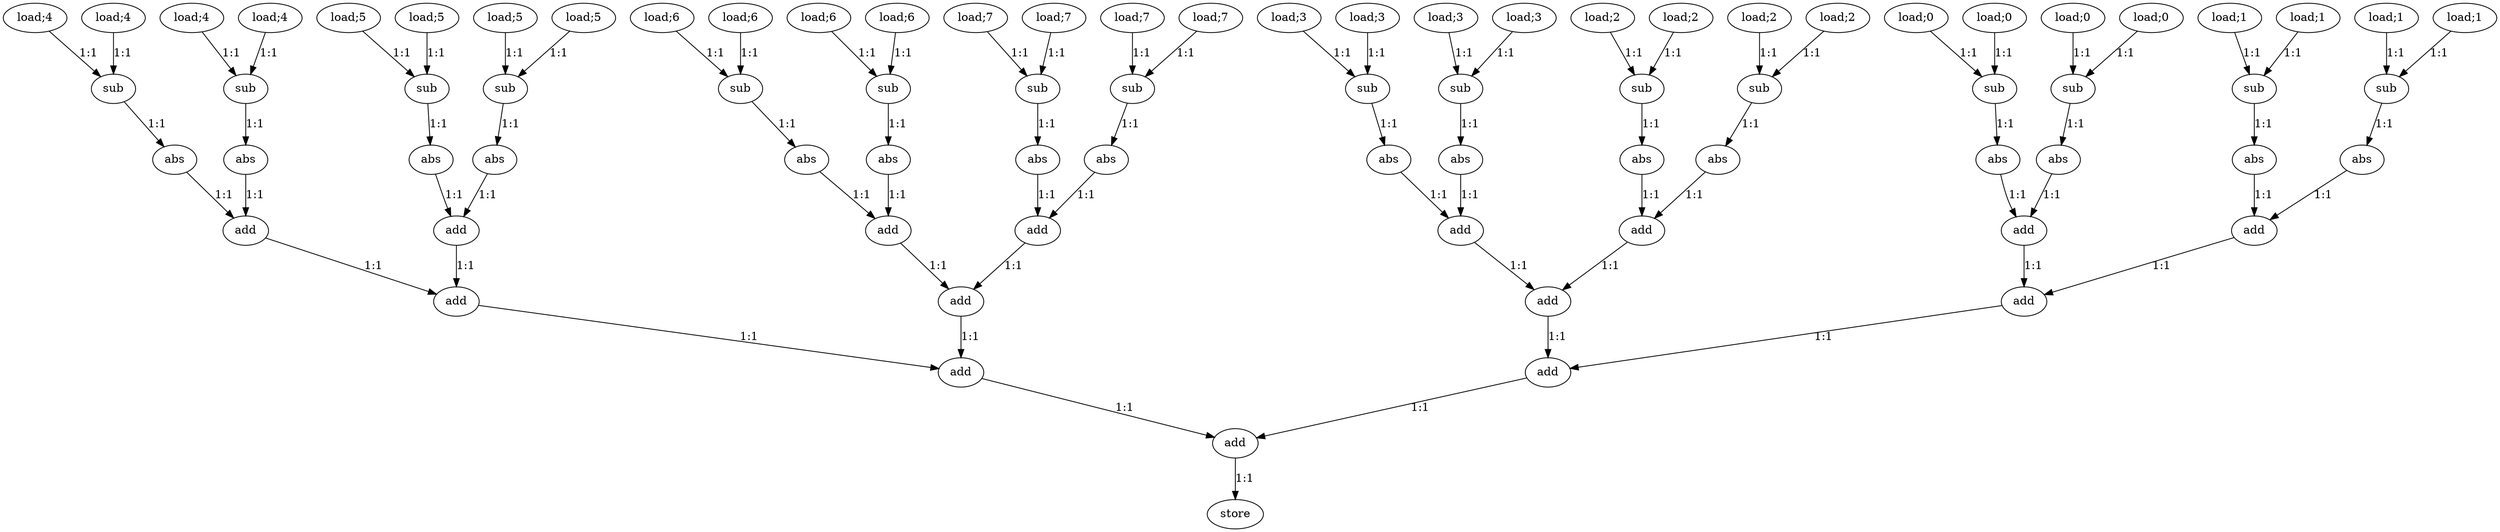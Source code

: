 digraph {

  0 [label="load;0"];
  1 [label="load;0"];
  2 [label="load;0"];
  3 [label="load;0"];
  4 [label="load;1"];
  5 [label="load;1"];
  6 [label="load;1"];
  7 [label="load;1"];
  8 [label="load;2"];
  9 [label="load;2"];
  10 [label="load;2"];
  11 [label="load;2"];
  12 [label="load;3"];
  13 [label="load;3"];
  14 [label="load;3"];
  15 [label="load;3"];
  16 [label="load;4"];
  17 [label="load;4"];
  18 [label="load;4"];
  19 [label="load;4"];
  20 [label="load;5"];
  21 [label="load;5"];
  22 [label="load;5"];
  23 [label="load;5"];
  24 [label="load;6"];
  25 [label="load;6"];
  26 [label="load;6"];
  27 [label="load;6"];
  28 [label="load;7"];
  29 [label="load;7"];
  30 [label="load;7"];
  31 [label="load;7"];
  32 [label="sub"];
  33 [label="sub"];
  34 [label="sub"];
  35 [label="sub"];
  36 [label="sub"];
  37 [label="sub"];
  38 [label="sub"];
  39 [label="sub"];
  40 [label="sub"];
  41 [label="sub"];
  42 [label="sub"];
  43 [label="sub"];
  44 [label="sub"];
  45 [label="sub"];
  46 [label="sub"];
  47 [label="sub"];
  48 [label="abs"];
  49 [label="abs"];
  50 [label="abs"];
  51 [label="abs"];
  52 [label="abs"];
  53 [label="abs"];
  54 [label="abs"];
  55 [label="abs"];
  56 [label="abs"];
  57 [label="abs"];
  58 [label="abs"];
  59 [label="abs"];
  60 [label="abs"];
  61 [label="abs"];
  62 [label="abs"];
  63 [label="abs"];
  64 [label="add"];
  65 [label="add"];
  66 [label="add"];
  67 [label="add"];
  68 [label="add"];
  69 [label="add"];
  70 [label="add"];
  71 [label="add"];
  72 [label="add"];
  73 [label="add"];
  74 [label="add"];
  75 [label="add"];
  76 [label="add"];
  77 [label="add"];
  78 [label="add"];
  79 [label="store"];



  0->32 [label="1:1"];
  1->32 [label="1:1"];
  2->33 [label="1:1"];
  3->33 [label="1:1"];
  4->34 [label="1:1"];
  5->34 [label="1:1"];
  6->35 [label="1:1"];
  7->35 [label="1:1"];
  8->36 [label="1:1"];
  9->36 [label="1:1"];
  10->37 [label="1:1"];
  11->37 [label="1:1"];
  12->38 [label="1:1"];
  13->38 [label="1:1"];
  14->39 [label="1:1"];
  15->39 [label="1:1"];
  16->40 [label="1:1"];
  17->40 [label="1:1"];
  18->41 [label="1:1"];
  19->41 [label="1:1"];
  20->42 [label="1:1"];
  21->42 [label="1:1"];
  22->43 [label="1:1"];
  23->43 [label="1:1"];
  24->44 [label="1:1"];
  25->44 [label="1:1"];
  26->45 [label="1:1"];
  27->45 [label="1:1"];
  28->46 [label="1:1"];
  29->46 [label="1:1"];
  30->47 [label="1:1"];
  31->47 [label="1:1"];
  32->48 [label="1:1"];
  33->49 [label="1:1"];
  34->50 [label="1:1"];
  35->51 [label="1:1"];
  36->52 [label="1:1"];
  37->53 [label="1:1"];
  38->54 [label="1:1"];
  39->55 [label="1:1"];
  40->56 [label="1:1"];
  41->57 [label="1:1"];
  42->58 [label="1:1"];
  43->59 [label="1:1"];
  44->60 [label="1:1"];
  45->61 [label="1:1"];
  46->62 [label="1:1"];
  47->63 [label="1:1"];
  48->64 [label="1:1"];
  49->64 [label="1:1"];
  50->65 [label="1:1"];
  51->65 [label="1:1"];
  52->66 [label="1:1"];
  53->66 [label="1:1"];
  54->67 [label="1:1"];
  55->67 [label="1:1"];
  56->68 [label="1:1"];
  57->68 [label="1:1"];
  58->69 [label="1:1"];
  59->69 [label="1:1"];
  60->70 [label="1:1"];
  61->70 [label="1:1"];
  62->71 [label="1:1"];
  63->71 [label="1:1"];
  64->72 [label="1:1"];
  65->72 [label="1:1"];
  66->73 [label="1:1"];
  67->73 [label="1:1"];
  68->74 [label="1:1"];
  69->74 [label="1:1"];
  70->75 [label="1:1"];
  71->75 [label="1:1"];
  72->76 [label="1:1"];
  73->76 [label="1:1"];
  74->77 [label="1:1"];
  75->77 [label="1:1"];
  76->78 [label="1:1"];
  77->78 [label="1:1"];
  78->79 [label="1:1"];



}
